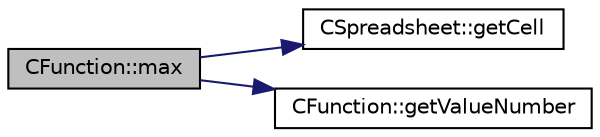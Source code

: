 digraph "CFunction::max"
{
  edge [fontname="Helvetica",fontsize="10",labelfontname="Helvetica",labelfontsize="10"];
  node [fontname="Helvetica",fontsize="10",shape=record];
  rankdir="LR";
  Node1 [label="CFunction::max",height=0.2,width=0.4,color="black", fillcolor="grey75", style="filled", fontcolor="black"];
  Node1 -> Node2 [color="midnightblue",fontsize="10",style="solid",fontname="Helvetica"];
  Node2 [label="CSpreadsheet::getCell",height=0.2,width=0.4,color="black", fillcolor="white", style="filled",URL="$classCSpreadsheet.html#a681d138b2bf4fa6c8272e383bcd3a55b"];
  Node1 -> Node3 [color="midnightblue",fontsize="10",style="solid",fontname="Helvetica"];
  Node3 [label="CFunction::getValueNumber",height=0.2,width=0.4,color="black", fillcolor="white", style="filled",URL="$classCFunction.html#ae9f71eca5e970ff43823e6c18270e8de"];
}
